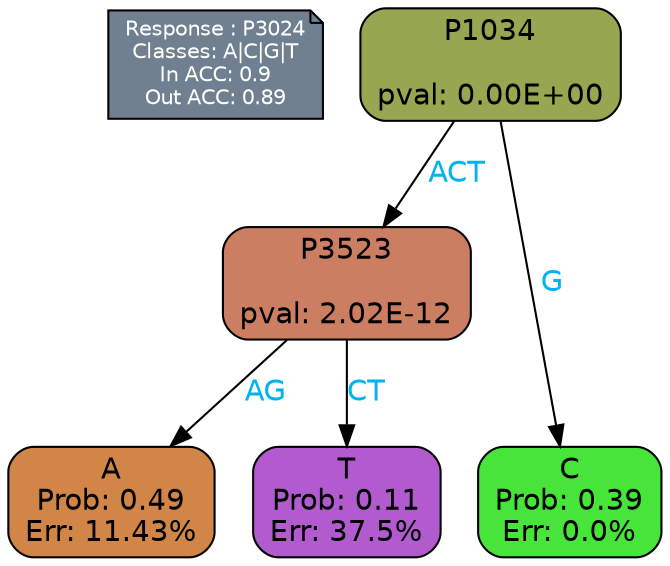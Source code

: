 digraph Tree {
node [shape=box, style="filled, rounded", color="black", fontname=helvetica] ;
graph [ranksep=equally, splines=polylines, bgcolor=transparent, dpi=600] ;
edge [fontname=helvetica] ;
LEGEND [label="Response : P3024
Classes: A|C|G|T
In ACC: 0.9
Out ACC: 0.89
",shape=note,align=left,style=filled,fillcolor="slategray",fontcolor="white",fontsize=10];1 [label="P1034

pval: 0.00E+00", fillcolor="#97a651"] ;
2 [label="P3523

pval: 2.02E-12", fillcolor="#cb7e61"] ;
3 [label="A
Prob: 0.49
Err: 11.43%", fillcolor="#d18647"] ;
4 [label="T
Prob: 0.11
Err: 37.5%", fillcolor="#b15bcf"] ;
5 [label="C
Prob: 0.39
Err: 0.0%", fillcolor="#47e539"] ;
1 -> 2 [label="ACT",fontcolor=deepskyblue2] ;
1 -> 5 [label="G",fontcolor=deepskyblue2] ;
2 -> 3 [label="AG",fontcolor=deepskyblue2] ;
2 -> 4 [label="CT",fontcolor=deepskyblue2] ;
{rank = same; 3;4;5;}{rank = same; LEGEND;1;}}